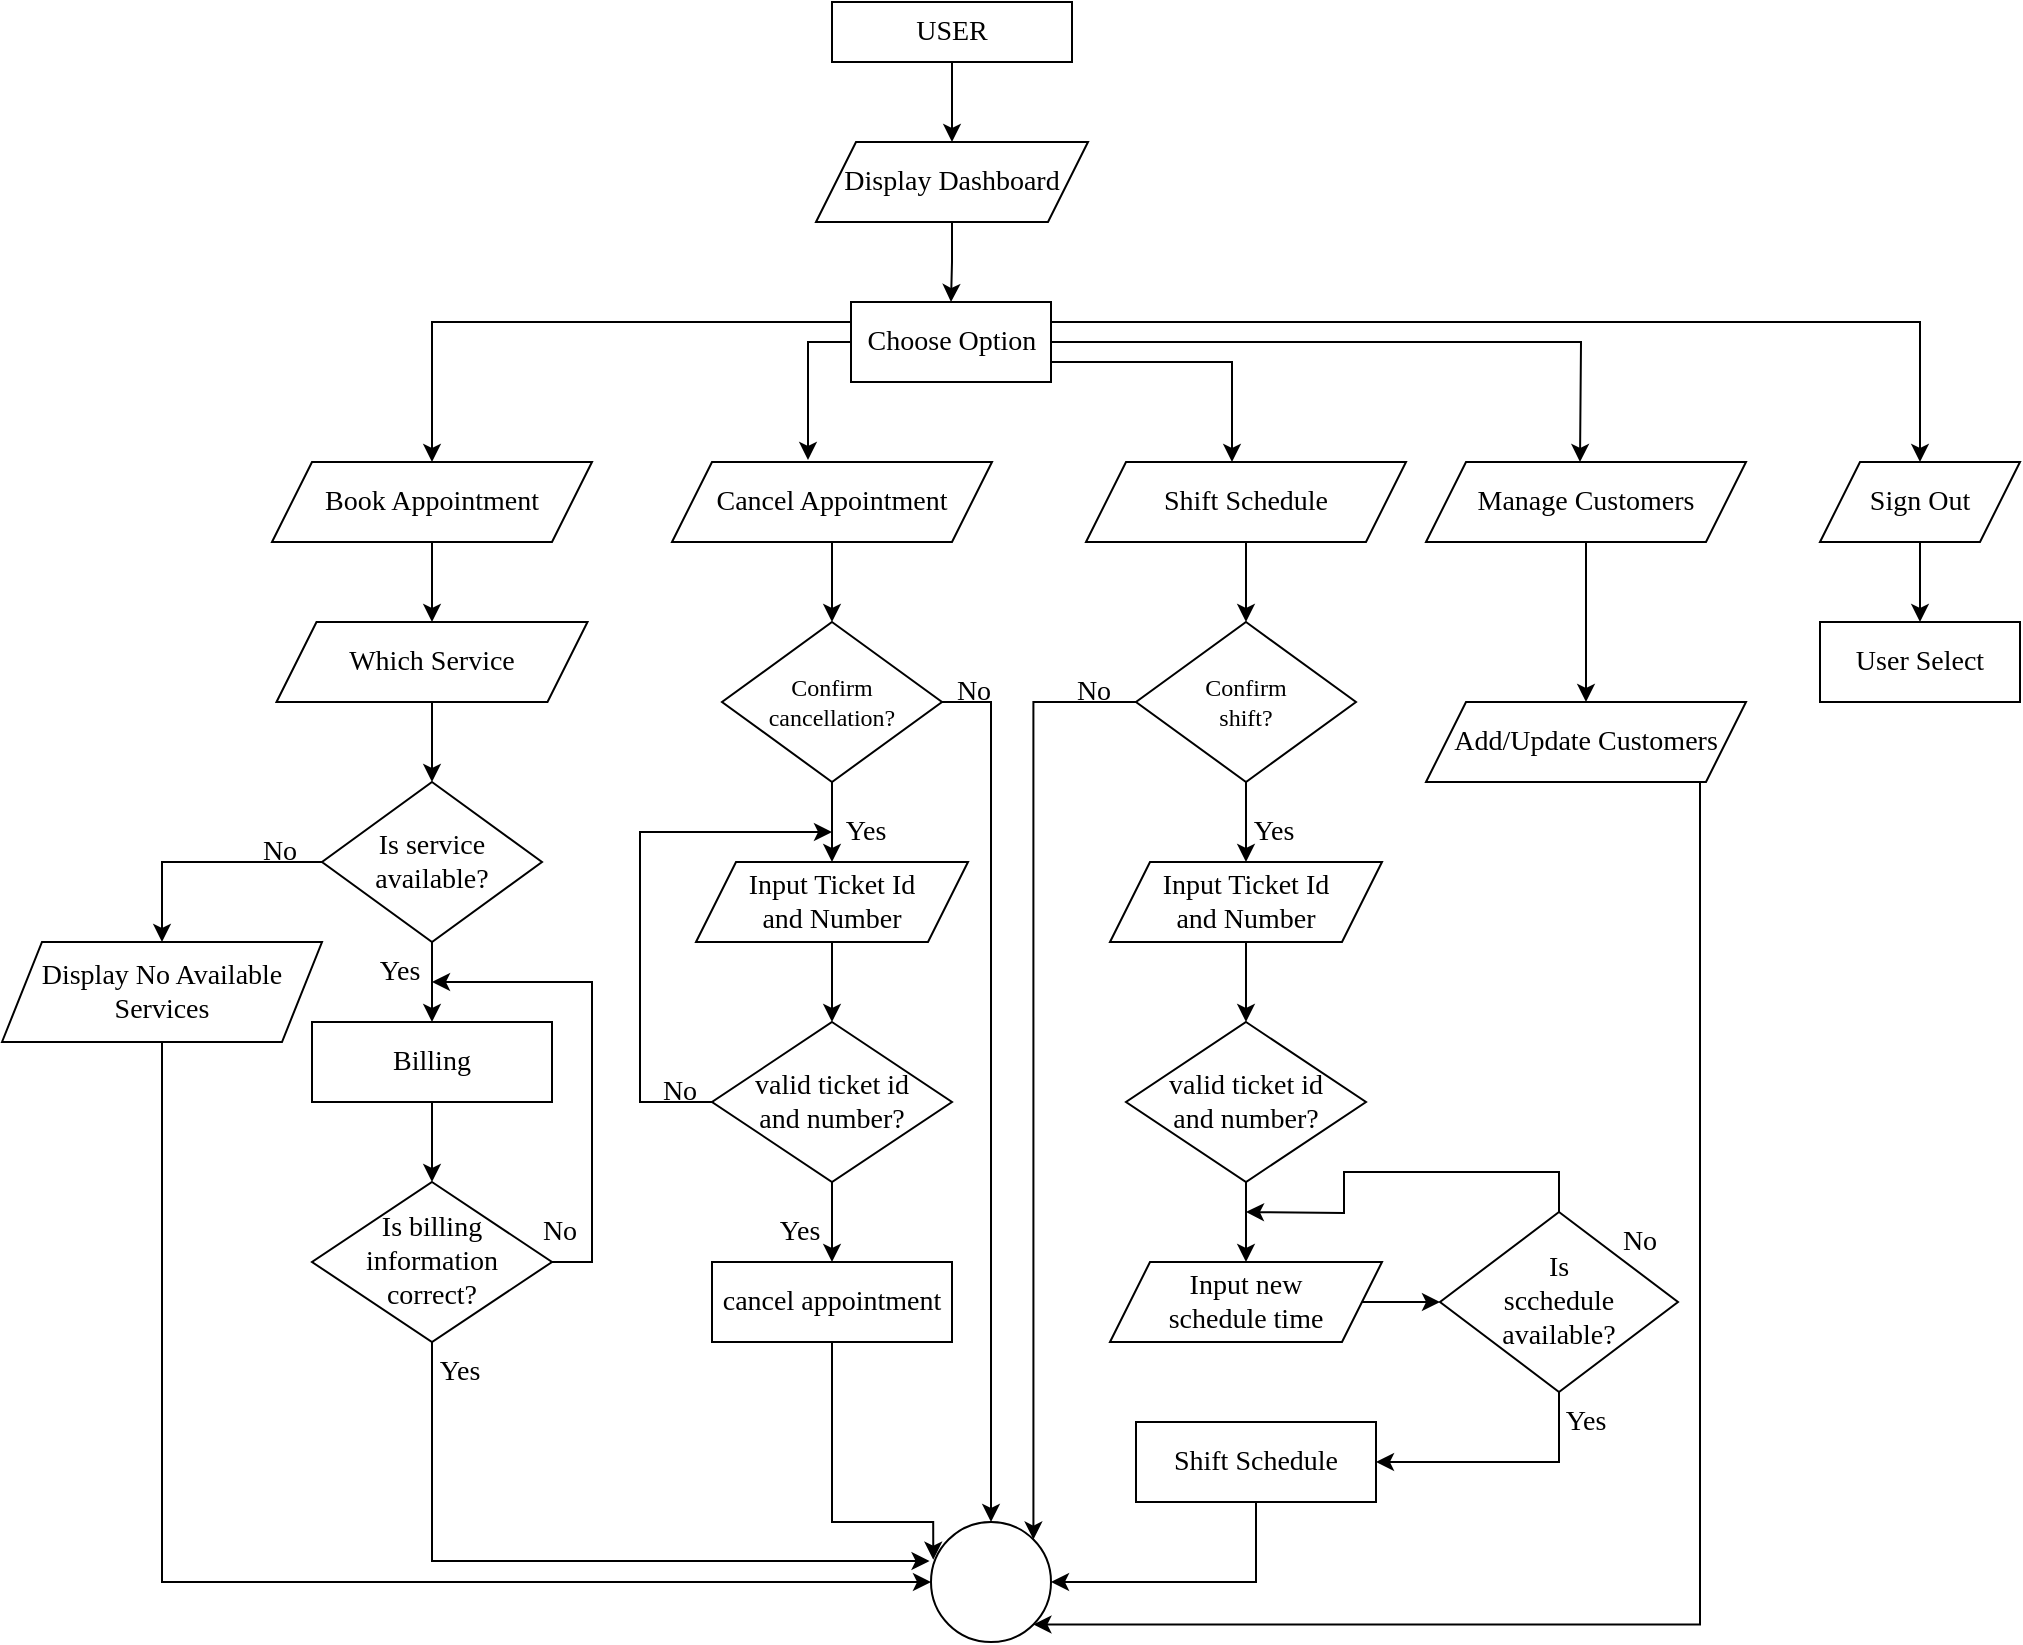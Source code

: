 <mxfile version="24.4.13" type="device">
  <diagram name="Page-1" id="64H7ds-O1tiJM2KwQSn3">
    <mxGraphModel dx="1434" dy="836" grid="1" gridSize="10" guides="1" tooltips="1" connect="1" arrows="1" fold="1" page="1" pageScale="1" pageWidth="3300" pageHeight="4681" math="0" shadow="0">
      <root>
        <mxCell id="0" />
        <mxCell id="1" parent="0" />
        <mxCell id="_JYnS2yfJA44z8hD1aM--6" style="edgeStyle=orthogonalEdgeStyle;rounded=0;orthogonalLoop=1;jettySize=auto;html=1;exitX=0.5;exitY=1;exitDx=0;exitDy=0;entryX=0.5;entryY=0;entryDx=0;entryDy=0;" edge="1" parent="1" source="QfiI2V1s3sk60cVQoeYj-1" target="YCltPewqTMJePzviMtdK-1">
          <mxGeometry relative="1" as="geometry" />
        </mxCell>
        <mxCell id="QfiI2V1s3sk60cVQoeYj-1" value="USER" style="rounded=0;whiteSpace=wrap;html=1;strokeWidth=1;fontSize=14;fontStyle=0;fontFamily=Times New Roman;horizontal=1;" parent="1" vertex="1">
          <mxGeometry x="696" y="290" width="120" height="30" as="geometry" />
        </mxCell>
        <mxCell id="YCltPewqTMJePzviMtdK-4" style="edgeStyle=orthogonalEdgeStyle;rounded=0;orthogonalLoop=1;jettySize=auto;html=1;exitX=0.5;exitY=1;exitDx=0;exitDy=0;entryX=0.5;entryY=0;entryDx=0;entryDy=0;" parent="1" source="YCltPewqTMJePzviMtdK-1" target="YCltPewqTMJePzviMtdK-3" edge="1">
          <mxGeometry relative="1" as="geometry" />
        </mxCell>
        <mxCell id="YCltPewqTMJePzviMtdK-1" value="Display Dashboard" style="shape=parallelogram;perimeter=parallelogramPerimeter;whiteSpace=wrap;html=1;fixedSize=1;strokeWidth=1;fontSize=14;fontStyle=0;fontFamily=Times New Roman;horizontal=1;" parent="1" vertex="1">
          <mxGeometry x="688" y="360" width="136" height="40" as="geometry" />
        </mxCell>
        <mxCell id="YCltPewqTMJePzviMtdK-40" style="edgeStyle=orthogonalEdgeStyle;rounded=0;orthogonalLoop=1;jettySize=auto;html=1;exitX=0;exitY=0.25;exitDx=0;exitDy=0;entryX=0.5;entryY=0;entryDx=0;entryDy=0;" parent="1" source="YCltPewqTMJePzviMtdK-3" target="YCltPewqTMJePzviMtdK-6" edge="1">
          <mxGeometry relative="1" as="geometry" />
        </mxCell>
        <mxCell id="YCltPewqTMJePzviMtdK-45" style="edgeStyle=orthogonalEdgeStyle;rounded=0;orthogonalLoop=1;jettySize=auto;html=1;exitX=0;exitY=0.5;exitDx=0;exitDy=0;entryX=0.425;entryY=-0.025;entryDx=0;entryDy=0;entryPerimeter=0;" parent="1" source="YCltPewqTMJePzviMtdK-3" target="YCltPewqTMJePzviMtdK-7" edge="1">
          <mxGeometry relative="1" as="geometry" />
        </mxCell>
        <mxCell id="YCltPewqTMJePzviMtdK-47" style="edgeStyle=orthogonalEdgeStyle;rounded=0;orthogonalLoop=1;jettySize=auto;html=1;exitX=0.25;exitY=1;exitDx=0;exitDy=0;" parent="1" source="YCltPewqTMJePzviMtdK-3" target="YCltPewqTMJePzviMtdK-8" edge="1">
          <mxGeometry relative="1" as="geometry">
            <Array as="points">
              <mxPoint x="729" y="470" />
              <mxPoint x="896" y="470" />
            </Array>
          </mxGeometry>
        </mxCell>
        <mxCell id="YCltPewqTMJePzviMtdK-52" style="edgeStyle=orthogonalEdgeStyle;rounded=0;orthogonalLoop=1;jettySize=auto;html=1;exitX=1;exitY=0.25;exitDx=0;exitDy=0;entryX=0.5;entryY=0;entryDx=0;entryDy=0;" parent="1" source="YCltPewqTMJePzviMtdK-3" target="YCltPewqTMJePzviMtdK-10" edge="1">
          <mxGeometry relative="1" as="geometry" />
        </mxCell>
        <mxCell id="_JYnS2yfJA44z8hD1aM--1" style="edgeStyle=orthogonalEdgeStyle;rounded=0;orthogonalLoop=1;jettySize=auto;html=1;exitX=1;exitY=0.5;exitDx=0;exitDy=0;" edge="1" parent="1" source="YCltPewqTMJePzviMtdK-3">
          <mxGeometry relative="1" as="geometry">
            <mxPoint x="1070" y="520" as="targetPoint" />
          </mxGeometry>
        </mxCell>
        <mxCell id="YCltPewqTMJePzviMtdK-3" value="Choose Option" style="rounded=0;whiteSpace=wrap;html=1;strokeWidth=1;fontSize=14;fontStyle=0;fontFamily=Times New Roman;horizontal=1;" parent="1" vertex="1">
          <mxGeometry x="705.5" y="440" width="100" height="40" as="geometry" />
        </mxCell>
        <mxCell id="YCltPewqTMJePzviMtdK-6" value="Book Appointment" style="shape=parallelogram;perimeter=parallelogramPerimeter;whiteSpace=wrap;html=1;fixedSize=1;strokeWidth=1;fontSize=14;fontStyle=0;fontFamily=Times New Roman;horizontal=1;" parent="1" vertex="1">
          <mxGeometry x="416" y="520" width="160" height="40" as="geometry" />
        </mxCell>
        <mxCell id="YCltPewqTMJePzviMtdK-71" style="edgeStyle=orthogonalEdgeStyle;rounded=0;orthogonalLoop=1;jettySize=auto;html=1;exitX=0.5;exitY=1;exitDx=0;exitDy=0;entryX=0.5;entryY=0;entryDx=0;entryDy=0;" parent="1" source="YCltPewqTMJePzviMtdK-7" target="YCltPewqTMJePzviMtdK-68" edge="1">
          <mxGeometry relative="1" as="geometry" />
        </mxCell>
        <mxCell id="YCltPewqTMJePzviMtdK-7" value="Cancel Appointment" style="shape=parallelogram;perimeter=parallelogramPerimeter;whiteSpace=wrap;html=1;fixedSize=1;strokeWidth=1;fontSize=14;fontStyle=0;fontFamily=Times New Roman;horizontal=1;" parent="1" vertex="1">
          <mxGeometry x="616" y="520" width="160" height="40" as="geometry" />
        </mxCell>
        <mxCell id="c591IO5QqK6P6vYvlOR9-7" style="edgeStyle=orthogonalEdgeStyle;rounded=0;orthogonalLoop=1;jettySize=auto;html=1;exitX=0.5;exitY=1;exitDx=0;exitDy=0;entryX=0.5;entryY=0;entryDx=0;entryDy=0;" parent="1" source="YCltPewqTMJePzviMtdK-8" target="c591IO5QqK6P6vYvlOR9-5" edge="1">
          <mxGeometry relative="1" as="geometry" />
        </mxCell>
        <mxCell id="YCltPewqTMJePzviMtdK-8" value="Shift Schedule" style="shape=parallelogram;perimeter=parallelogramPerimeter;whiteSpace=wrap;html=1;fixedSize=1;strokeWidth=1;fontSize=14;fontStyle=0;fontFamily=Times New Roman;horizontal=1;" parent="1" vertex="1">
          <mxGeometry x="823" y="520" width="160" height="40" as="geometry" />
        </mxCell>
        <mxCell id="YCltPewqTMJePzviMtdK-27" value="" style="edgeStyle=orthogonalEdgeStyle;rounded=0;orthogonalLoop=1;jettySize=auto;html=1;" parent="1" source="YCltPewqTMJePzviMtdK-10" target="YCltPewqTMJePzviMtdK-26" edge="1">
          <mxGeometry relative="1" as="geometry" />
        </mxCell>
        <mxCell id="YCltPewqTMJePzviMtdK-10" value="Sign Out" style="shape=parallelogram;perimeter=parallelogramPerimeter;whiteSpace=wrap;html=1;fixedSize=1;strokeWidth=1;fontSize=14;fontStyle=0;fontFamily=Times New Roman;horizontal=1;" parent="1" vertex="1">
          <mxGeometry x="1190" y="520" width="100" height="40" as="geometry" />
        </mxCell>
        <mxCell id="YCltPewqTMJePzviMtdK-12" style="edgeStyle=orthogonalEdgeStyle;rounded=0;orthogonalLoop=1;jettySize=auto;html=1;entryX=0.5;entryY=0;entryDx=0;entryDy=0;" parent="1" source="YCltPewqTMJePzviMtdK-6" target="YCltPewqTMJePzviMtdK-11" edge="1">
          <mxGeometry relative="1" as="geometry" />
        </mxCell>
        <mxCell id="YCltPewqTMJePzviMtdK-55" style="edgeStyle=orthogonalEdgeStyle;rounded=0;orthogonalLoop=1;jettySize=auto;html=1;exitX=0.5;exitY=1;exitDx=0;exitDy=0;" parent="1" source="YCltPewqTMJePzviMtdK-11" target="YCltPewqTMJePzviMtdK-53" edge="1">
          <mxGeometry relative="1" as="geometry" />
        </mxCell>
        <mxCell id="YCltPewqTMJePzviMtdK-11" value="Which Service" style="shape=parallelogram;perimeter=parallelogramPerimeter;whiteSpace=wrap;html=1;fixedSize=1;strokeWidth=1;fontSize=14;fontStyle=0;fontFamily=Times New Roman;horizontal=1;" parent="1" vertex="1">
          <mxGeometry x="418.25" y="600" width="155.5" height="40" as="geometry" />
        </mxCell>
        <mxCell id="YCltPewqTMJePzviMtdK-26" value="User Select" style="whiteSpace=wrap;html=1;fontSize=14;fontFamily=Times New Roman;strokeWidth=1;fontStyle=0;" parent="1" vertex="1">
          <mxGeometry x="1190" y="600" width="100" height="40" as="geometry" />
        </mxCell>
        <mxCell id="YCltPewqTMJePzviMtdK-30" value="" style="ellipse;whiteSpace=wrap;html=1;aspect=fixed;" parent="1" vertex="1">
          <mxGeometry x="745.5" y="1050" width="60" height="60" as="geometry" />
        </mxCell>
        <mxCell id="YCltPewqTMJePzviMtdK-57" style="edgeStyle=orthogonalEdgeStyle;rounded=0;orthogonalLoop=1;jettySize=auto;html=1;exitX=0;exitY=0.5;exitDx=0;exitDy=0;entryX=0.5;entryY=0;entryDx=0;entryDy=0;" parent="1" source="YCltPewqTMJePzviMtdK-53" target="YCltPewqTMJePzviMtdK-56" edge="1">
          <mxGeometry relative="1" as="geometry">
            <Array as="points">
              <mxPoint x="441" y="720" />
              <mxPoint x="361" y="720" />
            </Array>
          </mxGeometry>
        </mxCell>
        <mxCell id="YCltPewqTMJePzviMtdK-60" value="" style="edgeStyle=orthogonalEdgeStyle;rounded=0;orthogonalLoop=1;jettySize=auto;html=1;" parent="1" source="YCltPewqTMJePzviMtdK-53" target="YCltPewqTMJePzviMtdK-59" edge="1">
          <mxGeometry relative="1" as="geometry" />
        </mxCell>
        <mxCell id="YCltPewqTMJePzviMtdK-53" value="Is service available?" style="rhombus;whiteSpace=wrap;html=1;strokeWidth=1;fontSize=14;fontStyle=0;fontFamily=Times New Roman;horizontal=1;" parent="1" vertex="1">
          <mxGeometry x="441" y="680" width="110" height="80" as="geometry" />
        </mxCell>
        <mxCell id="YCltPewqTMJePzviMtdK-58" style="edgeStyle=orthogonalEdgeStyle;rounded=0;orthogonalLoop=1;jettySize=auto;html=1;exitX=0.5;exitY=1;exitDx=0;exitDy=0;entryX=0;entryY=0.5;entryDx=0;entryDy=0;" parent="1" source="YCltPewqTMJePzviMtdK-56" target="YCltPewqTMJePzviMtdK-30" edge="1">
          <mxGeometry relative="1" as="geometry" />
        </mxCell>
        <mxCell id="YCltPewqTMJePzviMtdK-56" value="Display No Available&lt;br style=&quot;font-size: 14px;&quot;&gt;Services" style="shape=parallelogram;perimeter=parallelogramPerimeter;whiteSpace=wrap;html=1;fixedSize=1;strokeWidth=1;fontSize=14;fontStyle=0;fontFamily=Times New Roman;horizontal=1;" parent="1" vertex="1">
          <mxGeometry x="281" y="760" width="160" height="50" as="geometry" />
        </mxCell>
        <mxCell id="YCltPewqTMJePzviMtdK-62" value="" style="edgeStyle=orthogonalEdgeStyle;rounded=0;orthogonalLoop=1;jettySize=auto;html=1;" parent="1" source="YCltPewqTMJePzviMtdK-59" target="YCltPewqTMJePzviMtdK-61" edge="1">
          <mxGeometry relative="1" as="geometry" />
        </mxCell>
        <mxCell id="YCltPewqTMJePzviMtdK-59" value="Billing" style="whiteSpace=wrap;html=1;fontSize=14;fontFamily=Times New Roman;strokeWidth=1;fontStyle=0;" parent="1" vertex="1">
          <mxGeometry x="436" y="800" width="120" height="40" as="geometry" />
        </mxCell>
        <mxCell id="YCltPewqTMJePzviMtdK-64" style="edgeStyle=orthogonalEdgeStyle;rounded=0;orthogonalLoop=1;jettySize=auto;html=1;exitX=0.5;exitY=1;exitDx=0;exitDy=0;entryX=-0.012;entryY=0.325;entryDx=0;entryDy=0;entryPerimeter=0;" parent="1" source="YCltPewqTMJePzviMtdK-61" target="YCltPewqTMJePzviMtdK-30" edge="1">
          <mxGeometry relative="1" as="geometry" />
        </mxCell>
        <mxCell id="YCltPewqTMJePzviMtdK-65" style="edgeStyle=orthogonalEdgeStyle;rounded=0;orthogonalLoop=1;jettySize=auto;html=1;exitX=1;exitY=0.5;exitDx=0;exitDy=0;" parent="1" source="YCltPewqTMJePzviMtdK-61" edge="1">
          <mxGeometry relative="1" as="geometry">
            <mxPoint x="496" y="780" as="targetPoint" />
            <Array as="points">
              <mxPoint x="576" y="920" />
              <mxPoint x="576" y="780" />
            </Array>
          </mxGeometry>
        </mxCell>
        <mxCell id="YCltPewqTMJePzviMtdK-61" value="Is billing information &lt;br&gt;correct?" style="rhombus;whiteSpace=wrap;html=1;fontSize=14;fontFamily=Times New Roman;strokeWidth=1;fontStyle=0;" parent="1" vertex="1">
          <mxGeometry x="436" y="880" width="120" height="80" as="geometry" />
        </mxCell>
        <mxCell id="YCltPewqTMJePzviMtdK-66" value="&lt;span style=&quot;font-size: 14px;&quot;&gt;Yes&lt;/span&gt;" style="text;html=1;align=center;verticalAlign=middle;whiteSpace=wrap;rounded=0;fontSize=14;strokeWidth=1;fontStyle=0;fontFamily=Times New Roman;horizontal=1;" parent="1" vertex="1">
          <mxGeometry x="480" y="960" width="60" height="30" as="geometry" />
        </mxCell>
        <mxCell id="YCltPewqTMJePzviMtdK-67" value="&lt;span style=&quot;font-size: 14px;&quot;&gt;No&lt;/span&gt;" style="text;html=1;align=center;verticalAlign=middle;whiteSpace=wrap;rounded=0;strokeWidth=1;fontSize=14;fontStyle=0;fontFamily=Times New Roman;horizontal=1;" parent="1" vertex="1">
          <mxGeometry x="530" y="890" width="60" height="30" as="geometry" />
        </mxCell>
        <mxCell id="YCltPewqTMJePzviMtdK-82" style="edgeStyle=orthogonalEdgeStyle;rounded=0;orthogonalLoop=1;jettySize=auto;html=1;exitX=0.5;exitY=1;exitDx=0;exitDy=0;entryX=0.5;entryY=0;entryDx=0;entryDy=0;" parent="1" source="YCltPewqTMJePzviMtdK-68" target="YCltPewqTMJePzviMtdK-75" edge="1">
          <mxGeometry relative="1" as="geometry" />
        </mxCell>
        <mxCell id="YCltPewqTMJePzviMtdK-85" style="edgeStyle=orthogonalEdgeStyle;rounded=0;orthogonalLoop=1;jettySize=auto;html=1;exitX=1;exitY=0.5;exitDx=0;exitDy=0;entryX=0.5;entryY=0;entryDx=0;entryDy=0;" parent="1" source="YCltPewqTMJePzviMtdK-68" target="YCltPewqTMJePzviMtdK-30" edge="1">
          <mxGeometry relative="1" as="geometry" />
        </mxCell>
        <mxCell id="YCltPewqTMJePzviMtdK-68" value="&lt;font face=&quot;Times New Roman&quot;&gt;Confirm &lt;br&gt;cancellation?&lt;/font&gt;" style="rhombus;whiteSpace=wrap;html=1;" parent="1" vertex="1">
          <mxGeometry x="641" y="600" width="110" height="80" as="geometry" />
        </mxCell>
        <mxCell id="YCltPewqTMJePzviMtdK-69" value="&lt;span style=&quot;font-size: 14px;&quot;&gt;Yes&lt;/span&gt;" style="text;html=1;align=center;verticalAlign=middle;whiteSpace=wrap;rounded=0;fontSize=14;strokeWidth=1;fontStyle=0;fontFamily=Times New Roman;horizontal=1;" parent="1" vertex="1">
          <mxGeometry x="450" y="760" width="60" height="30" as="geometry" />
        </mxCell>
        <mxCell id="YCltPewqTMJePzviMtdK-70" value="&lt;span style=&quot;font-size: 14px;&quot;&gt;No&lt;/span&gt;" style="text;html=1;align=center;verticalAlign=middle;whiteSpace=wrap;rounded=0;strokeWidth=1;fontSize=14;fontStyle=0;fontFamily=Times New Roman;horizontal=1;" parent="1" vertex="1">
          <mxGeometry x="390" y="700" width="60" height="30" as="geometry" />
        </mxCell>
        <mxCell id="YCltPewqTMJePzviMtdK-77" value="" style="edgeStyle=orthogonalEdgeStyle;rounded=0;orthogonalLoop=1;jettySize=auto;html=1;" parent="1" source="YCltPewqTMJePzviMtdK-75" target="YCltPewqTMJePzviMtdK-76" edge="1">
          <mxGeometry relative="1" as="geometry" />
        </mxCell>
        <mxCell id="YCltPewqTMJePzviMtdK-75" value="Input Ticket Id&lt;br&gt;and Number" style="shape=parallelogram;perimeter=parallelogramPerimeter;whiteSpace=wrap;html=1;fixedSize=1;strokeWidth=1;fontSize=14;fontStyle=0;fontFamily=Times New Roman;horizontal=1;" parent="1" vertex="1">
          <mxGeometry x="628" y="720" width="136" height="40" as="geometry" />
        </mxCell>
        <mxCell id="YCltPewqTMJePzviMtdK-79" value="" style="edgeStyle=orthogonalEdgeStyle;rounded=0;orthogonalLoop=1;jettySize=auto;html=1;" parent="1" source="YCltPewqTMJePzviMtdK-76" target="YCltPewqTMJePzviMtdK-78" edge="1">
          <mxGeometry relative="1" as="geometry" />
        </mxCell>
        <mxCell id="YCltPewqTMJePzviMtdK-89" style="edgeStyle=orthogonalEdgeStyle;rounded=0;orthogonalLoop=1;jettySize=auto;html=1;exitX=0;exitY=0.5;exitDx=0;exitDy=0;entryX=0;entryY=0.5;entryDx=0;entryDy=0;" parent="1" source="YCltPewqTMJePzviMtdK-76" target="YCltPewqTMJePzviMtdK-83" edge="1">
          <mxGeometry relative="1" as="geometry">
            <Array as="points">
              <mxPoint x="600" y="840" />
              <mxPoint x="600" y="705" />
            </Array>
          </mxGeometry>
        </mxCell>
        <mxCell id="YCltPewqTMJePzviMtdK-76" value="valid ticket id&lt;br&gt;and number?" style="rhombus;whiteSpace=wrap;html=1;fontSize=14;fontFamily=Times New Roman;strokeWidth=1;fontStyle=0;" parent="1" vertex="1">
          <mxGeometry x="636" y="800" width="120" height="80" as="geometry" />
        </mxCell>
        <mxCell id="YCltPewqTMJePzviMtdK-81" style="edgeStyle=orthogonalEdgeStyle;rounded=0;orthogonalLoop=1;jettySize=auto;html=1;exitX=0.5;exitY=1;exitDx=0;exitDy=0;entryX=0.019;entryY=0.314;entryDx=0;entryDy=0;entryPerimeter=0;" parent="1" source="YCltPewqTMJePzviMtdK-78" target="YCltPewqTMJePzviMtdK-30" edge="1">
          <mxGeometry relative="1" as="geometry">
            <Array as="points">
              <mxPoint x="696" y="1050" />
              <mxPoint x="747" y="1050" />
            </Array>
          </mxGeometry>
        </mxCell>
        <mxCell id="YCltPewqTMJePzviMtdK-78" value="cancel appointment" style="whiteSpace=wrap;html=1;fontSize=14;fontFamily=Times New Roman;strokeWidth=1;fontStyle=0;" parent="1" vertex="1">
          <mxGeometry x="636" y="920" width="120" height="40" as="geometry" />
        </mxCell>
        <mxCell id="YCltPewqTMJePzviMtdK-83" value="&lt;span style=&quot;font-size: 14px;&quot;&gt;Yes&lt;/span&gt;" style="text;html=1;align=center;verticalAlign=middle;whiteSpace=wrap;rounded=0;fontSize=14;strokeWidth=1;fontStyle=0;fontFamily=Times New Roman;horizontal=1;" parent="1" vertex="1">
          <mxGeometry x="696" y="690" width="34" height="30" as="geometry" />
        </mxCell>
        <mxCell id="YCltPewqTMJePzviMtdK-84" value="&lt;span style=&quot;font-size: 14px;&quot;&gt;No&lt;/span&gt;" style="text;html=1;align=center;verticalAlign=middle;whiteSpace=wrap;rounded=0;strokeWidth=1;fontSize=14;fontStyle=0;fontFamily=Times New Roman;horizontal=1;" parent="1" vertex="1">
          <mxGeometry x="737" y="620" width="60" height="30" as="geometry" />
        </mxCell>
        <mxCell id="YCltPewqTMJePzviMtdK-86" value="&lt;span style=&quot;font-size: 14px;&quot;&gt;Yes&lt;/span&gt;" style="text;html=1;align=center;verticalAlign=middle;whiteSpace=wrap;rounded=0;fontSize=14;strokeWidth=1;fontStyle=0;fontFamily=Times New Roman;horizontal=1;" parent="1" vertex="1">
          <mxGeometry x="650" y="890" width="60" height="30" as="geometry" />
        </mxCell>
        <mxCell id="YCltPewqTMJePzviMtdK-87" value="&lt;span style=&quot;font-size: 14px;&quot;&gt;No&lt;/span&gt;" style="text;html=1;align=center;verticalAlign=middle;whiteSpace=wrap;rounded=0;strokeWidth=1;fontSize=14;fontStyle=0;fontFamily=Times New Roman;horizontal=1;" parent="1" vertex="1">
          <mxGeometry x="590" y="820" width="60" height="30" as="geometry" />
        </mxCell>
        <mxCell id="c591IO5QqK6P6vYvlOR9-4" style="edgeStyle=orthogonalEdgeStyle;rounded=0;orthogonalLoop=1;jettySize=auto;html=1;exitX=0.5;exitY=1;exitDx=0;exitDy=0;entryX=0.5;entryY=0;entryDx=0;entryDy=0;" parent="1" source="c591IO5QqK6P6vYvlOR9-1" target="c591IO5QqK6P6vYvlOR9-3" edge="1">
          <mxGeometry relative="1" as="geometry" />
        </mxCell>
        <mxCell id="c591IO5QqK6P6vYvlOR9-1" value="Input Ticket Id&lt;br&gt;and Number" style="shape=parallelogram;perimeter=parallelogramPerimeter;whiteSpace=wrap;html=1;fixedSize=1;strokeWidth=1;fontSize=14;fontStyle=0;fontFamily=Times New Roman;horizontal=1;" parent="1" vertex="1">
          <mxGeometry x="835" y="720" width="136" height="40" as="geometry" />
        </mxCell>
        <mxCell id="c591IO5QqK6P6vYvlOR9-14" style="edgeStyle=orthogonalEdgeStyle;rounded=0;orthogonalLoop=1;jettySize=auto;html=1;exitX=0.5;exitY=1;exitDx=0;exitDy=0;entryX=0.5;entryY=0;entryDx=0;entryDy=0;" parent="1" source="c591IO5QqK6P6vYvlOR9-3" target="c591IO5QqK6P6vYvlOR9-11" edge="1">
          <mxGeometry relative="1" as="geometry" />
        </mxCell>
        <mxCell id="c591IO5QqK6P6vYvlOR9-3" value="valid ticket id&lt;br&gt;and number?" style="rhombus;whiteSpace=wrap;html=1;fontSize=14;fontFamily=Times New Roman;strokeWidth=1;fontStyle=0;" parent="1" vertex="1">
          <mxGeometry x="843" y="800" width="120" height="80" as="geometry" />
        </mxCell>
        <mxCell id="c591IO5QqK6P6vYvlOR9-6" style="edgeStyle=orthogonalEdgeStyle;rounded=0;orthogonalLoop=1;jettySize=auto;html=1;exitX=0.5;exitY=1;exitDx=0;exitDy=0;entryX=0.5;entryY=0;entryDx=0;entryDy=0;" parent="1" source="c591IO5QqK6P6vYvlOR9-5" target="c591IO5QqK6P6vYvlOR9-1" edge="1">
          <mxGeometry relative="1" as="geometry" />
        </mxCell>
        <mxCell id="c591IO5QqK6P6vYvlOR9-10" style="edgeStyle=orthogonalEdgeStyle;rounded=0;orthogonalLoop=1;jettySize=auto;html=1;entryX=1;entryY=0;entryDx=0;entryDy=0;" parent="1" source="c591IO5QqK6P6vYvlOR9-5" target="YCltPewqTMJePzviMtdK-30" edge="1">
          <mxGeometry relative="1" as="geometry" />
        </mxCell>
        <mxCell id="c591IO5QqK6P6vYvlOR9-5" value="&lt;font face=&quot;Times New Roman&quot;&gt;Confirm &lt;br&gt;shift?&lt;/font&gt;" style="rhombus;whiteSpace=wrap;html=1;" parent="1" vertex="1">
          <mxGeometry x="848" y="600" width="110" height="80" as="geometry" />
        </mxCell>
        <mxCell id="c591IO5QqK6P6vYvlOR9-8" value="&lt;span style=&quot;font-size: 14px;&quot;&gt;Yes&lt;/span&gt;" style="text;html=1;align=center;verticalAlign=middle;whiteSpace=wrap;rounded=0;fontSize=14;strokeWidth=1;fontStyle=0;fontFamily=Times New Roman;horizontal=1;" parent="1" vertex="1">
          <mxGeometry x="900" y="690" width="34" height="30" as="geometry" />
        </mxCell>
        <mxCell id="c591IO5QqK6P6vYvlOR9-9" value="&lt;span style=&quot;font-size: 14px;&quot;&gt;No&lt;/span&gt;" style="text;html=1;align=center;verticalAlign=middle;whiteSpace=wrap;rounded=0;strokeWidth=1;fontSize=14;fontStyle=0;fontFamily=Times New Roman;horizontal=1;" parent="1" vertex="1">
          <mxGeometry x="797" y="620" width="60" height="30" as="geometry" />
        </mxCell>
        <mxCell id="c591IO5QqK6P6vYvlOR9-13" value="" style="edgeStyle=orthogonalEdgeStyle;rounded=0;orthogonalLoop=1;jettySize=auto;html=1;" parent="1" source="c591IO5QqK6P6vYvlOR9-11" target="c591IO5QqK6P6vYvlOR9-12" edge="1">
          <mxGeometry relative="1" as="geometry" />
        </mxCell>
        <mxCell id="c591IO5QqK6P6vYvlOR9-11" value="Input new&lt;br&gt;schedule time" style="shape=parallelogram;perimeter=parallelogramPerimeter;whiteSpace=wrap;html=1;fixedSize=1;strokeWidth=1;fontSize=14;fontStyle=0;fontFamily=Times New Roman;horizontal=1;" parent="1" vertex="1">
          <mxGeometry x="835" y="920" width="136" height="40" as="geometry" />
        </mxCell>
        <mxCell id="c591IO5QqK6P6vYvlOR9-17" style="edgeStyle=orthogonalEdgeStyle;rounded=0;orthogonalLoop=1;jettySize=auto;html=1;exitX=0.5;exitY=1;exitDx=0;exitDy=0;entryX=1;entryY=0.5;entryDx=0;entryDy=0;" parent="1" source="c591IO5QqK6P6vYvlOR9-12" target="c591IO5QqK6P6vYvlOR9-15" edge="1">
          <mxGeometry relative="1" as="geometry" />
        </mxCell>
        <mxCell id="c591IO5QqK6P6vYvlOR9-22" style="edgeStyle=orthogonalEdgeStyle;rounded=0;orthogonalLoop=1;jettySize=auto;html=1;exitX=0.5;exitY=0;exitDx=0;exitDy=0;" parent="1" source="c591IO5QqK6P6vYvlOR9-12" edge="1">
          <mxGeometry relative="1" as="geometry">
            <mxPoint x="903" y="895" as="targetPoint" />
          </mxGeometry>
        </mxCell>
        <mxCell id="c591IO5QqK6P6vYvlOR9-12" value="Is&lt;br&gt;scchedule&lt;br&gt;available?" style="rhombus;whiteSpace=wrap;html=1;fontSize=14;fontFamily=Times New Roman;strokeWidth=1;fontStyle=0;" parent="1" vertex="1">
          <mxGeometry x="1000" y="895" width="119" height="90" as="geometry" />
        </mxCell>
        <mxCell id="c591IO5QqK6P6vYvlOR9-18" style="edgeStyle=orthogonalEdgeStyle;rounded=0;orthogonalLoop=1;jettySize=auto;html=1;exitX=0.5;exitY=1;exitDx=0;exitDy=0;entryX=1;entryY=0.5;entryDx=0;entryDy=0;" parent="1" source="c591IO5QqK6P6vYvlOR9-15" target="YCltPewqTMJePzviMtdK-30" edge="1">
          <mxGeometry relative="1" as="geometry" />
        </mxCell>
        <mxCell id="c591IO5QqK6P6vYvlOR9-15" value="Shift Schedule" style="whiteSpace=wrap;html=1;fontSize=14;fontFamily=Times New Roman;strokeWidth=1;fontStyle=0;" parent="1" vertex="1">
          <mxGeometry x="848" y="1000" width="120" height="40" as="geometry" />
        </mxCell>
        <mxCell id="c591IO5QqK6P6vYvlOR9-19" value="&lt;span style=&quot;font-size: 14px;&quot;&gt;Yes&lt;/span&gt;" style="text;html=1;align=center;verticalAlign=middle;whiteSpace=wrap;rounded=0;fontSize=14;strokeWidth=1;fontStyle=0;fontFamily=Times New Roman;horizontal=1;" parent="1" vertex="1">
          <mxGeometry x="1056" y="985" width="34" height="30" as="geometry" />
        </mxCell>
        <mxCell id="c591IO5QqK6P6vYvlOR9-20" value="&lt;span style=&quot;font-size: 14px;&quot;&gt;No&lt;/span&gt;" style="text;html=1;align=center;verticalAlign=middle;whiteSpace=wrap;rounded=0;strokeWidth=1;fontSize=14;fontStyle=0;fontFamily=Times New Roman;horizontal=1;" parent="1" vertex="1">
          <mxGeometry x="1070" y="895" width="60" height="30" as="geometry" />
        </mxCell>
        <mxCell id="_JYnS2yfJA44z8hD1aM--4" value="" style="edgeStyle=orthogonalEdgeStyle;rounded=0;orthogonalLoop=1;jettySize=auto;html=1;" edge="1" parent="1" source="_JYnS2yfJA44z8hD1aM--2" target="_JYnS2yfJA44z8hD1aM--3">
          <mxGeometry relative="1" as="geometry" />
        </mxCell>
        <mxCell id="_JYnS2yfJA44z8hD1aM--2" value="Manage Customers" style="shape=parallelogram;perimeter=parallelogramPerimeter;whiteSpace=wrap;html=1;fixedSize=1;strokeWidth=1;fontSize=14;fontStyle=0;fontFamily=Times New Roman;horizontal=1;" vertex="1" parent="1">
          <mxGeometry x="993" y="520" width="160" height="40" as="geometry" />
        </mxCell>
        <mxCell id="_JYnS2yfJA44z8hD1aM--5" style="edgeStyle=orthogonalEdgeStyle;rounded=0;orthogonalLoop=1;jettySize=auto;html=1;exitX=0.5;exitY=1;exitDx=0;exitDy=0;entryX=1;entryY=1;entryDx=0;entryDy=0;" edge="1" parent="1" source="_JYnS2yfJA44z8hD1aM--3" target="YCltPewqTMJePzviMtdK-30">
          <mxGeometry relative="1" as="geometry">
            <Array as="points">
              <mxPoint x="1130" y="680" />
              <mxPoint x="1130" y="1101" />
            </Array>
          </mxGeometry>
        </mxCell>
        <mxCell id="_JYnS2yfJA44z8hD1aM--3" value="Add/Update Customers" style="shape=parallelogram;perimeter=parallelogramPerimeter;whiteSpace=wrap;html=1;fixedSize=1;strokeWidth=1;fontSize=14;fontStyle=0;fontFamily=Times New Roman;horizontal=1;" vertex="1" parent="1">
          <mxGeometry x="993" y="640" width="160" height="40" as="geometry" />
        </mxCell>
      </root>
    </mxGraphModel>
  </diagram>
</mxfile>
